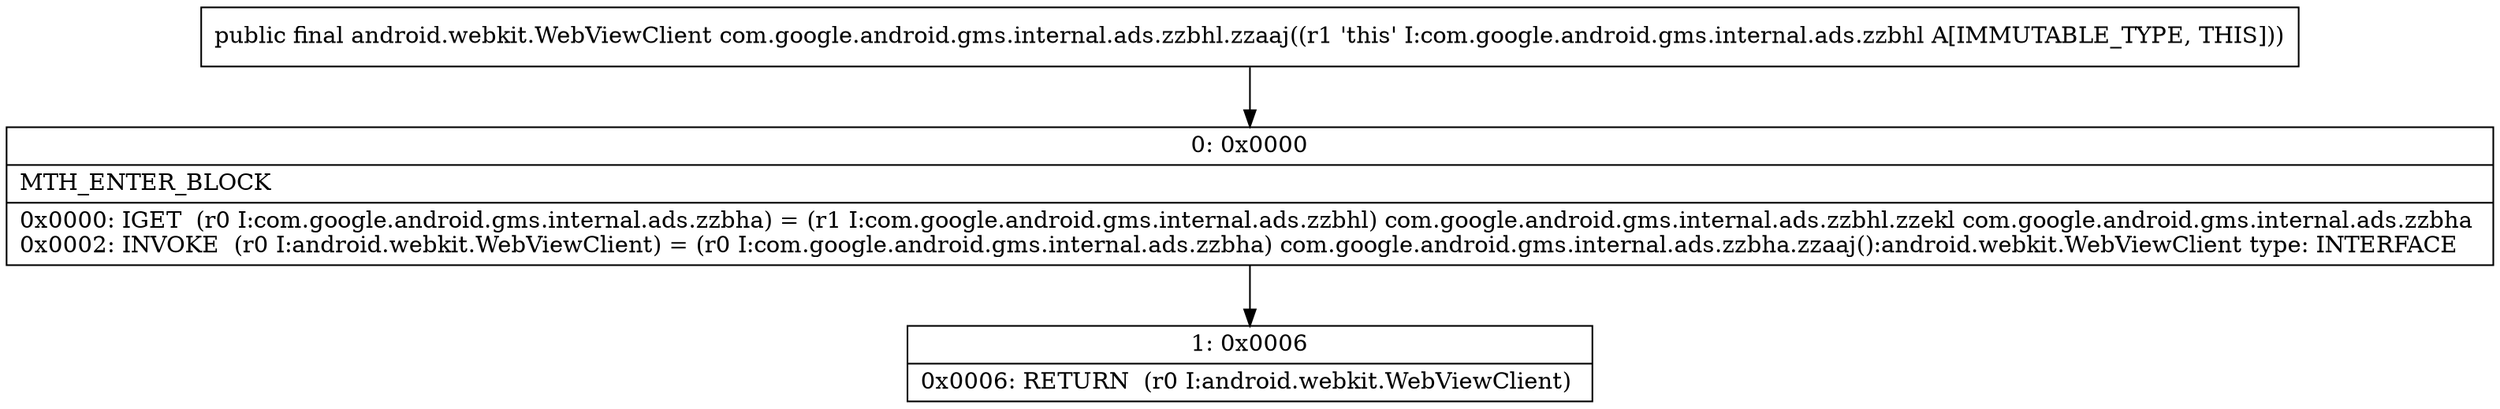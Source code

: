 digraph "CFG forcom.google.android.gms.internal.ads.zzbhl.zzaaj()Landroid\/webkit\/WebViewClient;" {
Node_0 [shape=record,label="{0\:\ 0x0000|MTH_ENTER_BLOCK\l|0x0000: IGET  (r0 I:com.google.android.gms.internal.ads.zzbha) = (r1 I:com.google.android.gms.internal.ads.zzbhl) com.google.android.gms.internal.ads.zzbhl.zzekl com.google.android.gms.internal.ads.zzbha \l0x0002: INVOKE  (r0 I:android.webkit.WebViewClient) = (r0 I:com.google.android.gms.internal.ads.zzbha) com.google.android.gms.internal.ads.zzbha.zzaaj():android.webkit.WebViewClient type: INTERFACE \l}"];
Node_1 [shape=record,label="{1\:\ 0x0006|0x0006: RETURN  (r0 I:android.webkit.WebViewClient) \l}"];
MethodNode[shape=record,label="{public final android.webkit.WebViewClient com.google.android.gms.internal.ads.zzbhl.zzaaj((r1 'this' I:com.google.android.gms.internal.ads.zzbhl A[IMMUTABLE_TYPE, THIS])) }"];
MethodNode -> Node_0;
Node_0 -> Node_1;
}


